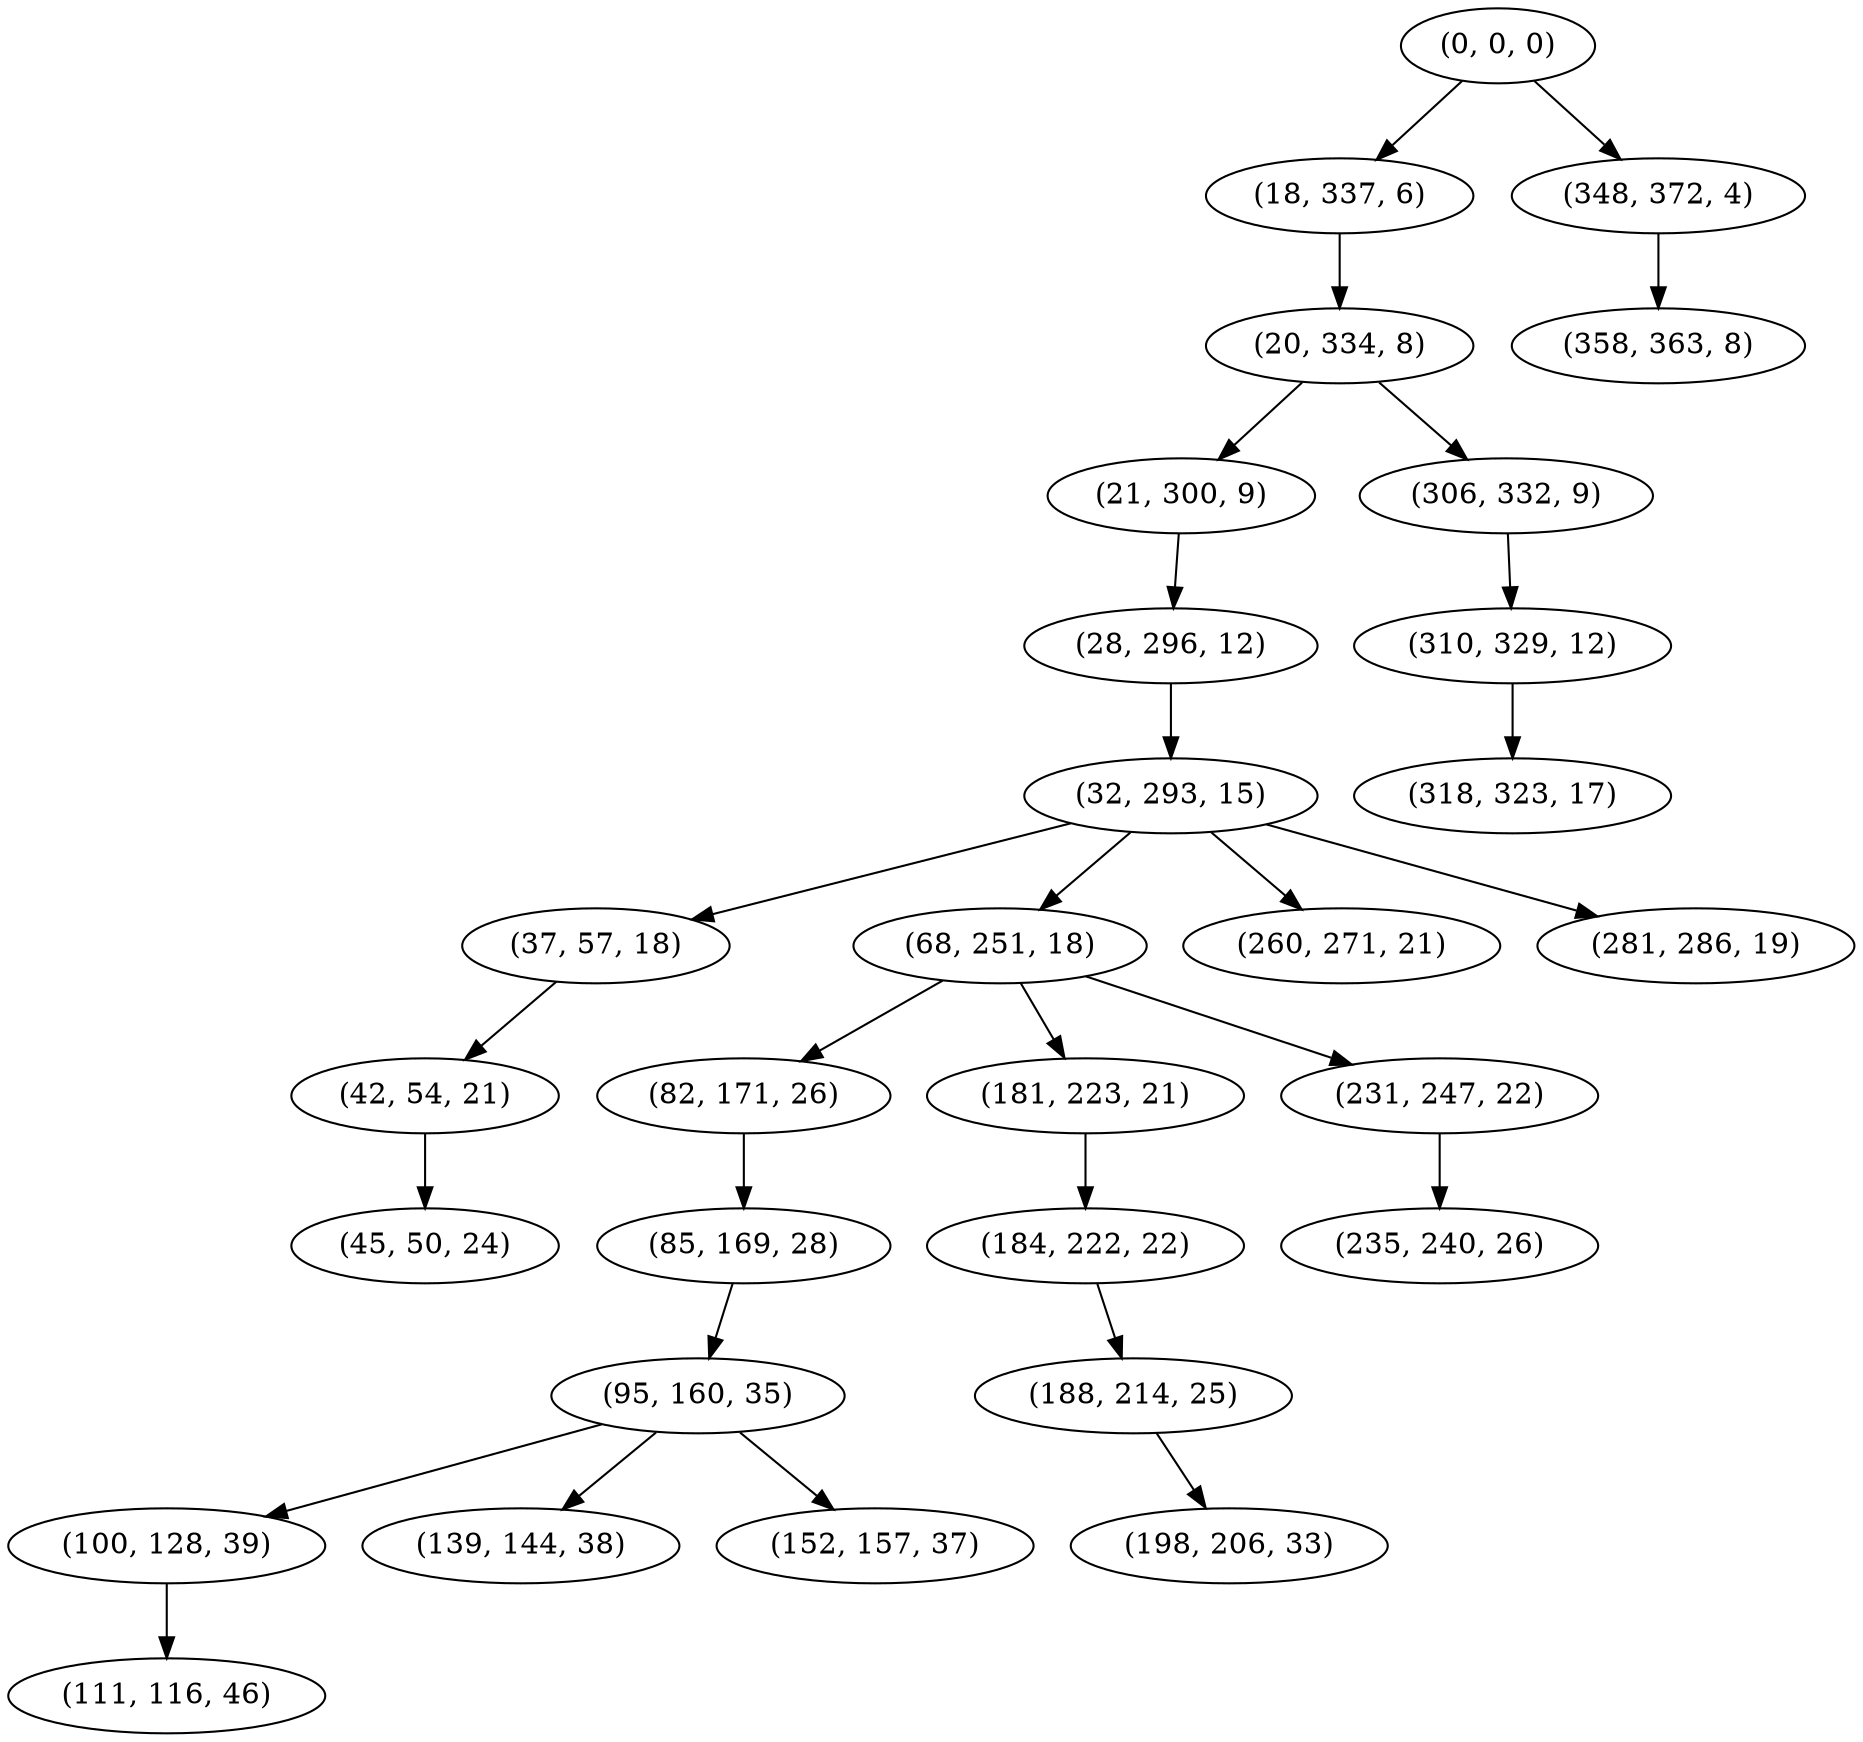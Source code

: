 digraph tree {
    "(0, 0, 0)";
    "(18, 337, 6)";
    "(20, 334, 8)";
    "(21, 300, 9)";
    "(28, 296, 12)";
    "(32, 293, 15)";
    "(37, 57, 18)";
    "(42, 54, 21)";
    "(45, 50, 24)";
    "(68, 251, 18)";
    "(82, 171, 26)";
    "(85, 169, 28)";
    "(95, 160, 35)";
    "(100, 128, 39)";
    "(111, 116, 46)";
    "(139, 144, 38)";
    "(152, 157, 37)";
    "(181, 223, 21)";
    "(184, 222, 22)";
    "(188, 214, 25)";
    "(198, 206, 33)";
    "(231, 247, 22)";
    "(235, 240, 26)";
    "(260, 271, 21)";
    "(281, 286, 19)";
    "(306, 332, 9)";
    "(310, 329, 12)";
    "(318, 323, 17)";
    "(348, 372, 4)";
    "(358, 363, 8)";
    "(0, 0, 0)" -> "(18, 337, 6)";
    "(0, 0, 0)" -> "(348, 372, 4)";
    "(18, 337, 6)" -> "(20, 334, 8)";
    "(20, 334, 8)" -> "(21, 300, 9)";
    "(20, 334, 8)" -> "(306, 332, 9)";
    "(21, 300, 9)" -> "(28, 296, 12)";
    "(28, 296, 12)" -> "(32, 293, 15)";
    "(32, 293, 15)" -> "(37, 57, 18)";
    "(32, 293, 15)" -> "(68, 251, 18)";
    "(32, 293, 15)" -> "(260, 271, 21)";
    "(32, 293, 15)" -> "(281, 286, 19)";
    "(37, 57, 18)" -> "(42, 54, 21)";
    "(42, 54, 21)" -> "(45, 50, 24)";
    "(68, 251, 18)" -> "(82, 171, 26)";
    "(68, 251, 18)" -> "(181, 223, 21)";
    "(68, 251, 18)" -> "(231, 247, 22)";
    "(82, 171, 26)" -> "(85, 169, 28)";
    "(85, 169, 28)" -> "(95, 160, 35)";
    "(95, 160, 35)" -> "(100, 128, 39)";
    "(95, 160, 35)" -> "(139, 144, 38)";
    "(95, 160, 35)" -> "(152, 157, 37)";
    "(100, 128, 39)" -> "(111, 116, 46)";
    "(181, 223, 21)" -> "(184, 222, 22)";
    "(184, 222, 22)" -> "(188, 214, 25)";
    "(188, 214, 25)" -> "(198, 206, 33)";
    "(231, 247, 22)" -> "(235, 240, 26)";
    "(306, 332, 9)" -> "(310, 329, 12)";
    "(310, 329, 12)" -> "(318, 323, 17)";
    "(348, 372, 4)" -> "(358, 363, 8)";
}
